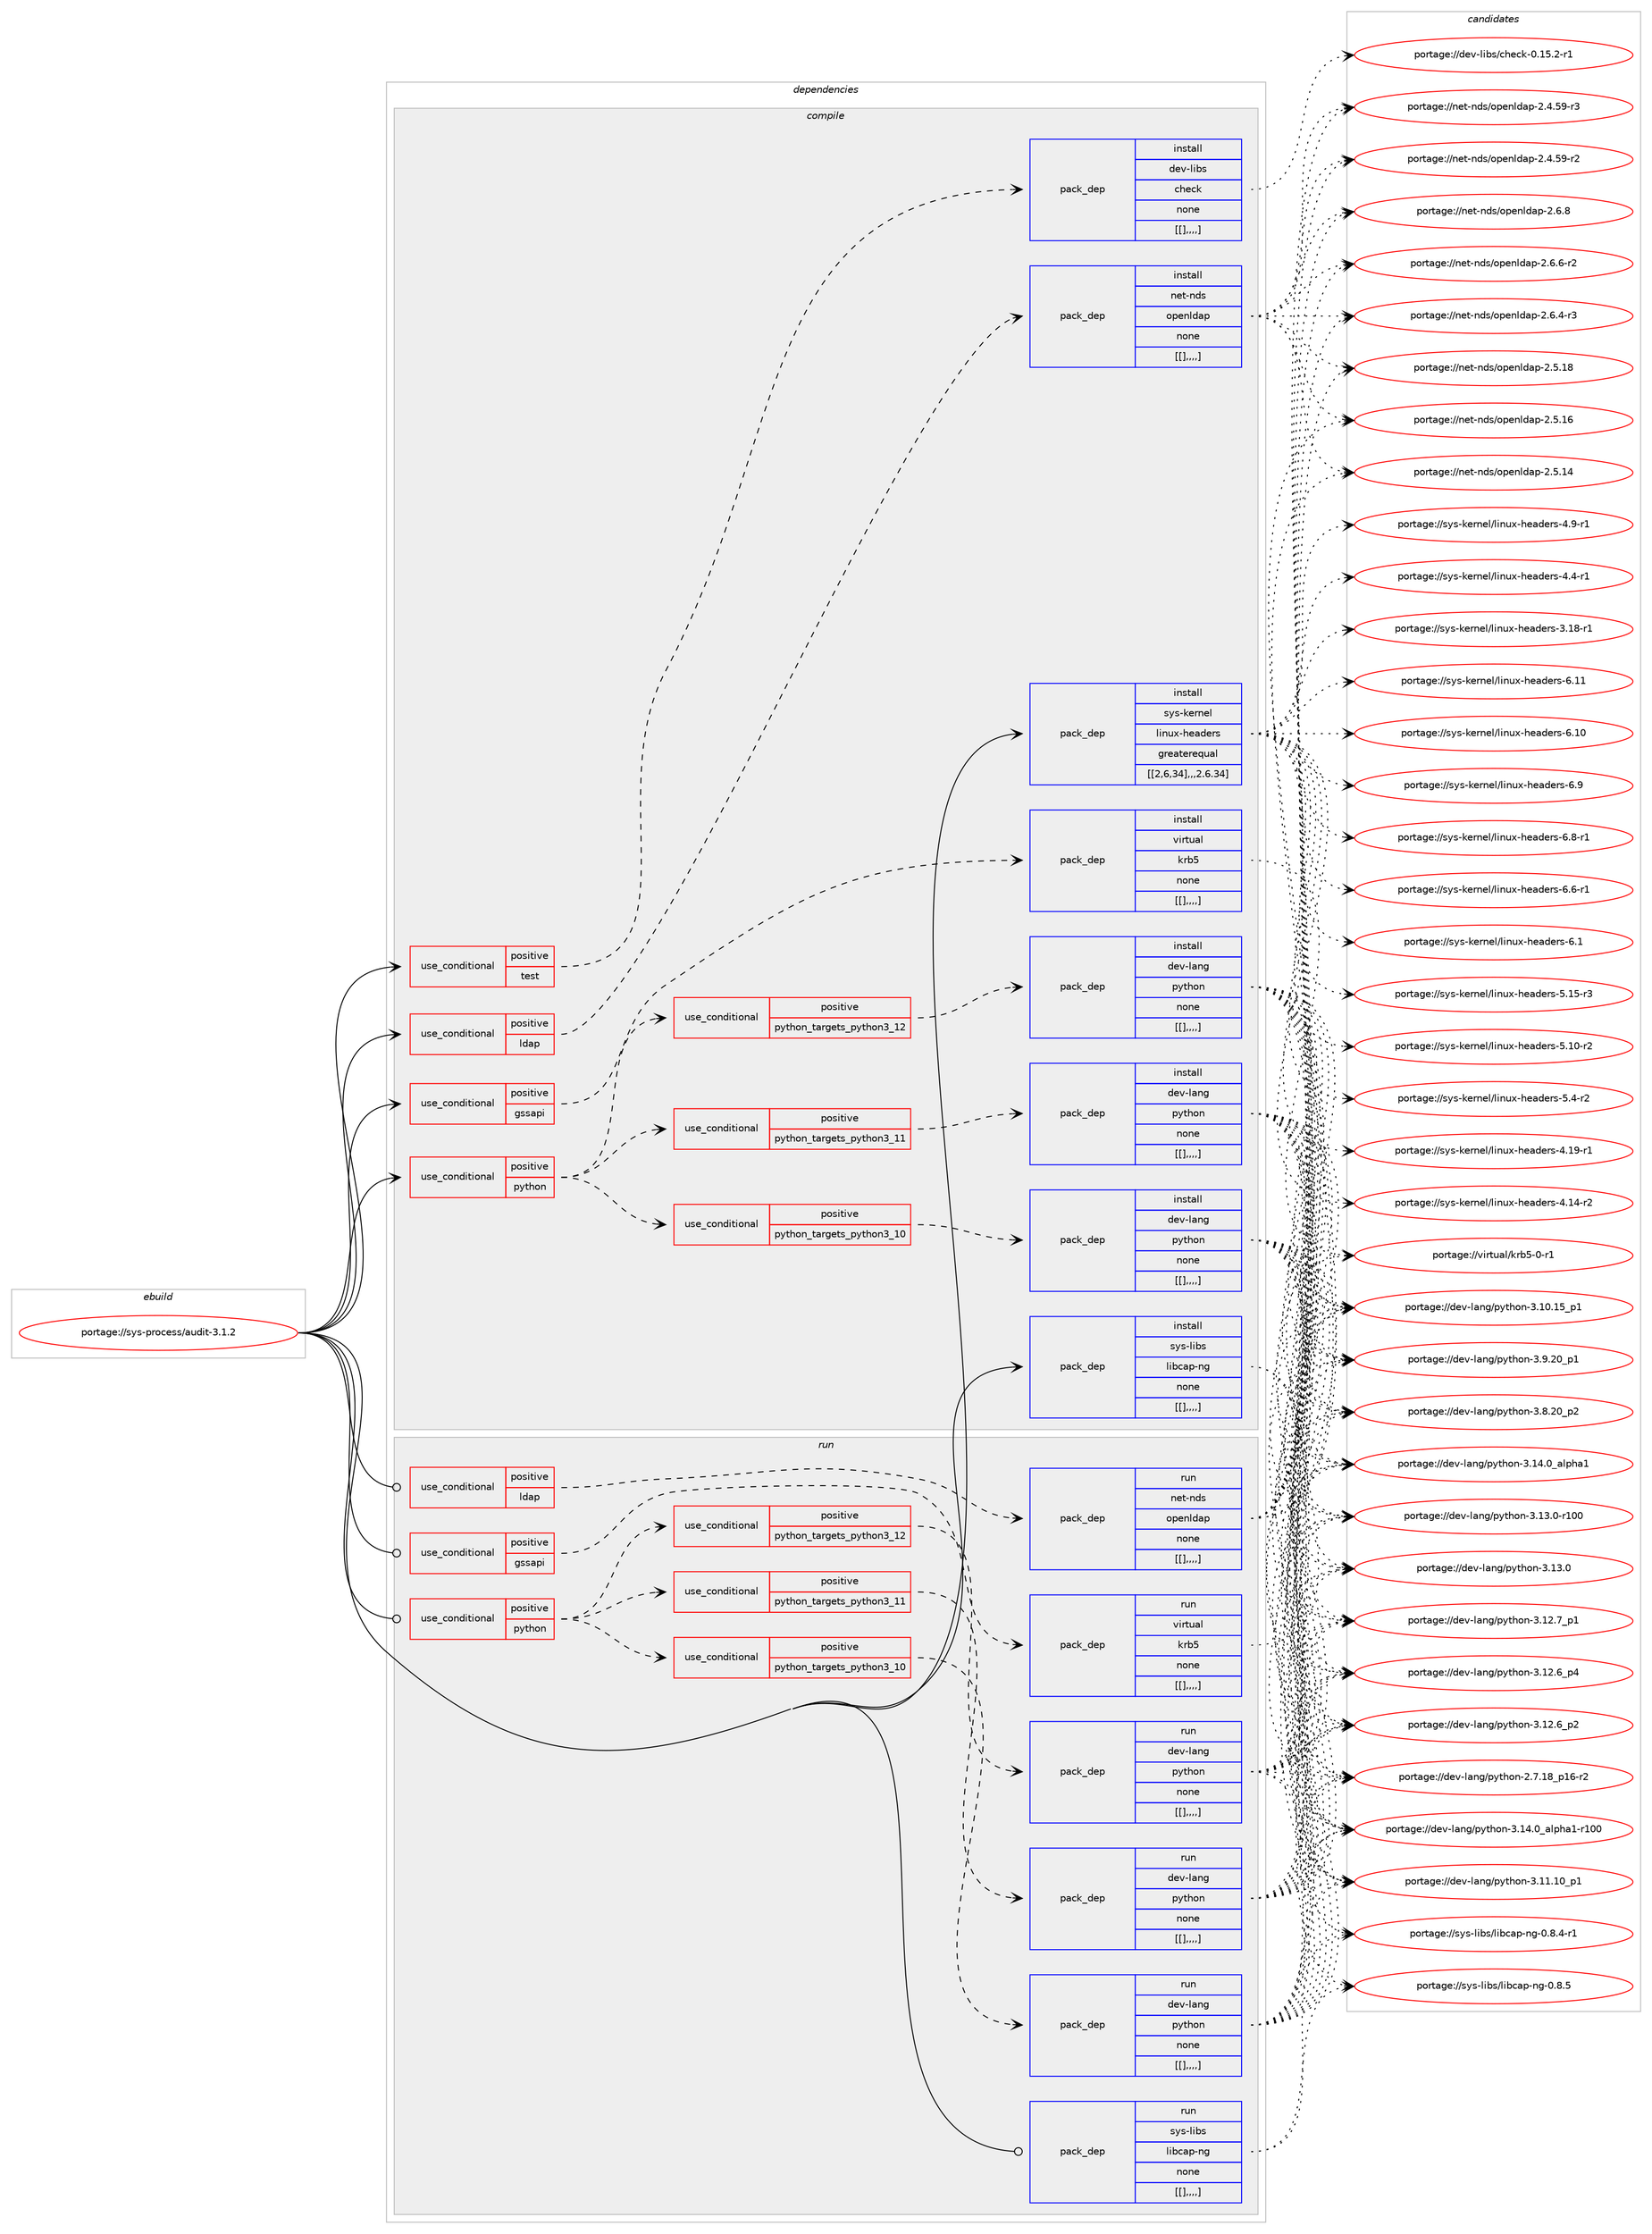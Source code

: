 digraph prolog {

# *************
# Graph options
# *************

newrank=true;
concentrate=true;
compound=true;
graph [rankdir=LR,fontname=Helvetica,fontsize=10,ranksep=1.5];#, ranksep=2.5, nodesep=0.2];
edge  [arrowhead=vee];
node  [fontname=Helvetica,fontsize=10];

# **********
# The ebuild
# **********

subgraph cluster_leftcol {
color=gray;
label=<<i>ebuild</i>>;
id [label="portage://sys-process/audit-3.1.2", color=red, width=4, href="../sys-process/audit-3.1.2.svg"];
}

# ****************
# The dependencies
# ****************

subgraph cluster_midcol {
color=gray;
label=<<i>dependencies</i>>;
subgraph cluster_compile {
fillcolor="#eeeeee";
style=filled;
label=<<i>compile</i>>;
subgraph cond125349 {
dependency467174 [label=<<TABLE BORDER="0" CELLBORDER="1" CELLSPACING="0" CELLPADDING="4"><TR><TD ROWSPAN="3" CELLPADDING="10">use_conditional</TD></TR><TR><TD>positive</TD></TR><TR><TD>gssapi</TD></TR></TABLE>>, shape=none, color=red];
subgraph pack338591 {
dependency467239 [label=<<TABLE BORDER="0" CELLBORDER="1" CELLSPACING="0" CELLPADDING="4" WIDTH="220"><TR><TD ROWSPAN="6" CELLPADDING="30">pack_dep</TD></TR><TR><TD WIDTH="110">install</TD></TR><TR><TD>virtual</TD></TR><TR><TD>krb5</TD></TR><TR><TD>none</TD></TR><TR><TD>[[],,,,]</TD></TR></TABLE>>, shape=none, color=blue];
}
dependency467174:e -> dependency467239:w [weight=20,style="dashed",arrowhead="vee"];
}
id:e -> dependency467174:w [weight=20,style="solid",arrowhead="vee"];
subgraph cond125371 {
dependency467258 [label=<<TABLE BORDER="0" CELLBORDER="1" CELLSPACING="0" CELLPADDING="4"><TR><TD ROWSPAN="3" CELLPADDING="10">use_conditional</TD></TR><TR><TD>positive</TD></TR><TR><TD>ldap</TD></TR></TABLE>>, shape=none, color=red];
subgraph pack338615 {
dependency467305 [label=<<TABLE BORDER="0" CELLBORDER="1" CELLSPACING="0" CELLPADDING="4" WIDTH="220"><TR><TD ROWSPAN="6" CELLPADDING="30">pack_dep</TD></TR><TR><TD WIDTH="110">install</TD></TR><TR><TD>net-nds</TD></TR><TR><TD>openldap</TD></TR><TR><TD>none</TD></TR><TR><TD>[[],,,,]</TD></TR></TABLE>>, shape=none, color=blue];
}
dependency467258:e -> dependency467305:w [weight=20,style="dashed",arrowhead="vee"];
}
id:e -> dependency467258:w [weight=20,style="solid",arrowhead="vee"];
subgraph cond125398 {
dependency467417 [label=<<TABLE BORDER="0" CELLBORDER="1" CELLSPACING="0" CELLPADDING="4"><TR><TD ROWSPAN="3" CELLPADDING="10">use_conditional</TD></TR><TR><TD>positive</TD></TR><TR><TD>python</TD></TR></TABLE>>, shape=none, color=red];
subgraph cond125436 {
dependency467456 [label=<<TABLE BORDER="0" CELLBORDER="1" CELLSPACING="0" CELLPADDING="4"><TR><TD ROWSPAN="3" CELLPADDING="10">use_conditional</TD></TR><TR><TD>positive</TD></TR><TR><TD>python_targets_python3_10</TD></TR></TABLE>>, shape=none, color=red];
subgraph pack338781 {
dependency467514 [label=<<TABLE BORDER="0" CELLBORDER="1" CELLSPACING="0" CELLPADDING="4" WIDTH="220"><TR><TD ROWSPAN="6" CELLPADDING="30">pack_dep</TD></TR><TR><TD WIDTH="110">install</TD></TR><TR><TD>dev-lang</TD></TR><TR><TD>python</TD></TR><TR><TD>none</TD></TR><TR><TD>[[],,,,]</TD></TR></TABLE>>, shape=none, color=blue];
}
dependency467456:e -> dependency467514:w [weight=20,style="dashed",arrowhead="vee"];
}
dependency467417:e -> dependency467456:w [weight=20,style="dashed",arrowhead="vee"];
subgraph cond125482 {
dependency467578 [label=<<TABLE BORDER="0" CELLBORDER="1" CELLSPACING="0" CELLPADDING="4"><TR><TD ROWSPAN="3" CELLPADDING="10">use_conditional</TD></TR><TR><TD>positive</TD></TR><TR><TD>python_targets_python3_11</TD></TR></TABLE>>, shape=none, color=red];
subgraph pack338836 {
dependency467596 [label=<<TABLE BORDER="0" CELLBORDER="1" CELLSPACING="0" CELLPADDING="4" WIDTH="220"><TR><TD ROWSPAN="6" CELLPADDING="30">pack_dep</TD></TR><TR><TD WIDTH="110">install</TD></TR><TR><TD>dev-lang</TD></TR><TR><TD>python</TD></TR><TR><TD>none</TD></TR><TR><TD>[[],,,,]</TD></TR></TABLE>>, shape=none, color=blue];
}
dependency467578:e -> dependency467596:w [weight=20,style="dashed",arrowhead="vee"];
}
dependency467417:e -> dependency467578:w [weight=20,style="dashed",arrowhead="vee"];
subgraph cond125497 {
dependency467632 [label=<<TABLE BORDER="0" CELLBORDER="1" CELLSPACING="0" CELLPADDING="4"><TR><TD ROWSPAN="3" CELLPADDING="10">use_conditional</TD></TR><TR><TD>positive</TD></TR><TR><TD>python_targets_python3_12</TD></TR></TABLE>>, shape=none, color=red];
subgraph pack338859 {
dependency467651 [label=<<TABLE BORDER="0" CELLBORDER="1" CELLSPACING="0" CELLPADDING="4" WIDTH="220"><TR><TD ROWSPAN="6" CELLPADDING="30">pack_dep</TD></TR><TR><TD WIDTH="110">install</TD></TR><TR><TD>dev-lang</TD></TR><TR><TD>python</TD></TR><TR><TD>none</TD></TR><TR><TD>[[],,,,]</TD></TR></TABLE>>, shape=none, color=blue];
}
dependency467632:e -> dependency467651:w [weight=20,style="dashed",arrowhead="vee"];
}
dependency467417:e -> dependency467632:w [weight=20,style="dashed",arrowhead="vee"];
}
id:e -> dependency467417:w [weight=20,style="solid",arrowhead="vee"];
subgraph cond125511 {
dependency467686 [label=<<TABLE BORDER="0" CELLBORDER="1" CELLSPACING="0" CELLPADDING="4"><TR><TD ROWSPAN="3" CELLPADDING="10">use_conditional</TD></TR><TR><TD>positive</TD></TR><TR><TD>test</TD></TR></TABLE>>, shape=none, color=red];
subgraph pack338921 {
dependency467723 [label=<<TABLE BORDER="0" CELLBORDER="1" CELLSPACING="0" CELLPADDING="4" WIDTH="220"><TR><TD ROWSPAN="6" CELLPADDING="30">pack_dep</TD></TR><TR><TD WIDTH="110">install</TD></TR><TR><TD>dev-libs</TD></TR><TR><TD>check</TD></TR><TR><TD>none</TD></TR><TR><TD>[[],,,,]</TD></TR></TABLE>>, shape=none, color=blue];
}
dependency467686:e -> dependency467723:w [weight=20,style="dashed",arrowhead="vee"];
}
id:e -> dependency467686:w [weight=20,style="solid",arrowhead="vee"];
subgraph pack338939 {
dependency467743 [label=<<TABLE BORDER="0" CELLBORDER="1" CELLSPACING="0" CELLPADDING="4" WIDTH="220"><TR><TD ROWSPAN="6" CELLPADDING="30">pack_dep</TD></TR><TR><TD WIDTH="110">install</TD></TR><TR><TD>sys-kernel</TD></TR><TR><TD>linux-headers</TD></TR><TR><TD>greaterequal</TD></TR><TR><TD>[[2,6,34],,,2.6.34]</TD></TR></TABLE>>, shape=none, color=blue];
}
id:e -> dependency467743:w [weight=20,style="solid",arrowhead="vee"];
subgraph pack338940 {
dependency467749 [label=<<TABLE BORDER="0" CELLBORDER="1" CELLSPACING="0" CELLPADDING="4" WIDTH="220"><TR><TD ROWSPAN="6" CELLPADDING="30">pack_dep</TD></TR><TR><TD WIDTH="110">install</TD></TR><TR><TD>sys-libs</TD></TR><TR><TD>libcap-ng</TD></TR><TR><TD>none</TD></TR><TR><TD>[[],,,,]</TD></TR></TABLE>>, shape=none, color=blue];
}
id:e -> dependency467749:w [weight=20,style="solid",arrowhead="vee"];
}
subgraph cluster_compileandrun {
fillcolor="#eeeeee";
style=filled;
label=<<i>compile and run</i>>;
}
subgraph cluster_run {
fillcolor="#eeeeee";
style=filled;
label=<<i>run</i>>;
subgraph cond125541 {
dependency467787 [label=<<TABLE BORDER="0" CELLBORDER="1" CELLSPACING="0" CELLPADDING="4"><TR><TD ROWSPAN="3" CELLPADDING="10">use_conditional</TD></TR><TR><TD>positive</TD></TR><TR><TD>gssapi</TD></TR></TABLE>>, shape=none, color=red];
subgraph pack338966 {
dependency467815 [label=<<TABLE BORDER="0" CELLBORDER="1" CELLSPACING="0" CELLPADDING="4" WIDTH="220"><TR><TD ROWSPAN="6" CELLPADDING="30">pack_dep</TD></TR><TR><TD WIDTH="110">run</TD></TR><TR><TD>virtual</TD></TR><TR><TD>krb5</TD></TR><TR><TD>none</TD></TR><TR><TD>[[],,,,]</TD></TR></TABLE>>, shape=none, color=blue];
}
dependency467787:e -> dependency467815:w [weight=20,style="dashed",arrowhead="vee"];
}
id:e -> dependency467787:w [weight=20,style="solid",arrowhead="odot"];
subgraph cond125566 {
dependency467834 [label=<<TABLE BORDER="0" CELLBORDER="1" CELLSPACING="0" CELLPADDING="4"><TR><TD ROWSPAN="3" CELLPADDING="10">use_conditional</TD></TR><TR><TD>positive</TD></TR><TR><TD>ldap</TD></TR></TABLE>>, shape=none, color=red];
subgraph pack339000 {
dependency467870 [label=<<TABLE BORDER="0" CELLBORDER="1" CELLSPACING="0" CELLPADDING="4" WIDTH="220"><TR><TD ROWSPAN="6" CELLPADDING="30">pack_dep</TD></TR><TR><TD WIDTH="110">run</TD></TR><TR><TD>net-nds</TD></TR><TR><TD>openldap</TD></TR><TR><TD>none</TD></TR><TR><TD>[[],,,,]</TD></TR></TABLE>>, shape=none, color=blue];
}
dependency467834:e -> dependency467870:w [weight=20,style="dashed",arrowhead="vee"];
}
id:e -> dependency467834:w [weight=20,style="solid",arrowhead="odot"];
subgraph cond125588 {
dependency467936 [label=<<TABLE BORDER="0" CELLBORDER="1" CELLSPACING="0" CELLPADDING="4"><TR><TD ROWSPAN="3" CELLPADDING="10">use_conditional</TD></TR><TR><TD>positive</TD></TR><TR><TD>python</TD></TR></TABLE>>, shape=none, color=red];
subgraph cond125608 {
dependency467939 [label=<<TABLE BORDER="0" CELLBORDER="1" CELLSPACING="0" CELLPADDING="4"><TR><TD ROWSPAN="3" CELLPADDING="10">use_conditional</TD></TR><TR><TD>positive</TD></TR><TR><TD>python_targets_python3_10</TD></TR></TABLE>>, shape=none, color=red];
subgraph pack339072 {
dependency467972 [label=<<TABLE BORDER="0" CELLBORDER="1" CELLSPACING="0" CELLPADDING="4" WIDTH="220"><TR><TD ROWSPAN="6" CELLPADDING="30">pack_dep</TD></TR><TR><TD WIDTH="110">run</TD></TR><TR><TD>dev-lang</TD></TR><TR><TD>python</TD></TR><TR><TD>none</TD></TR><TR><TD>[[],,,,]</TD></TR></TABLE>>, shape=none, color=blue];
}
dependency467939:e -> dependency467972:w [weight=20,style="dashed",arrowhead="vee"];
}
dependency467936:e -> dependency467939:w [weight=20,style="dashed",arrowhead="vee"];
subgraph cond125625 {
dependency467984 [label=<<TABLE BORDER="0" CELLBORDER="1" CELLSPACING="0" CELLPADDING="4"><TR><TD ROWSPAN="3" CELLPADDING="10">use_conditional</TD></TR><TR><TD>positive</TD></TR><TR><TD>python_targets_python3_11</TD></TR></TABLE>>, shape=none, color=red];
subgraph pack339099 {
dependency468016 [label=<<TABLE BORDER="0" CELLBORDER="1" CELLSPACING="0" CELLPADDING="4" WIDTH="220"><TR><TD ROWSPAN="6" CELLPADDING="30">pack_dep</TD></TR><TR><TD WIDTH="110">run</TD></TR><TR><TD>dev-lang</TD></TR><TR><TD>python</TD></TR><TR><TD>none</TD></TR><TR><TD>[[],,,,]</TD></TR></TABLE>>, shape=none, color=blue];
}
dependency467984:e -> dependency468016:w [weight=20,style="dashed",arrowhead="vee"];
}
dependency467936:e -> dependency467984:w [weight=20,style="dashed",arrowhead="vee"];
subgraph cond125644 {
dependency468069 [label=<<TABLE BORDER="0" CELLBORDER="1" CELLSPACING="0" CELLPADDING="4"><TR><TD ROWSPAN="3" CELLPADDING="10">use_conditional</TD></TR><TR><TD>positive</TD></TR><TR><TD>python_targets_python3_12</TD></TR></TABLE>>, shape=none, color=red];
subgraph pack339160 {
dependency468124 [label=<<TABLE BORDER="0" CELLBORDER="1" CELLSPACING="0" CELLPADDING="4" WIDTH="220"><TR><TD ROWSPAN="6" CELLPADDING="30">pack_dep</TD></TR><TR><TD WIDTH="110">run</TD></TR><TR><TD>dev-lang</TD></TR><TR><TD>python</TD></TR><TR><TD>none</TD></TR><TR><TD>[[],,,,]</TD></TR></TABLE>>, shape=none, color=blue];
}
dependency468069:e -> dependency468124:w [weight=20,style="dashed",arrowhead="vee"];
}
dependency467936:e -> dependency468069:w [weight=20,style="dashed",arrowhead="vee"];
}
id:e -> dependency467936:w [weight=20,style="solid",arrowhead="odot"];
subgraph pack339213 {
dependency468184 [label=<<TABLE BORDER="0" CELLBORDER="1" CELLSPACING="0" CELLPADDING="4" WIDTH="220"><TR><TD ROWSPAN="6" CELLPADDING="30">pack_dep</TD></TR><TR><TD WIDTH="110">run</TD></TR><TR><TD>sys-libs</TD></TR><TR><TD>libcap-ng</TD></TR><TR><TD>none</TD></TR><TR><TD>[[],,,,]</TD></TR></TABLE>>, shape=none, color=blue];
}
id:e -> dependency468184:w [weight=20,style="solid",arrowhead="odot"];
}
}

# **************
# The candidates
# **************

subgraph cluster_choices {
rank=same;
color=gray;
label=<<i>candidates</i>>;

subgraph choice338776 {
color=black;
nodesep=1;
choice1181051141161179710847107114985345484511449 [label="portage://virtual/krb5-0-r1", color=red, width=4,href="../virtual/krb5-0-r1.svg"];
dependency467239:e -> choice1181051141161179710847107114985345484511449:w [style=dotted,weight="100"];
}
subgraph choice338793 {
color=black;
nodesep=1;
choice110101116451101001154711111210111010810097112455046544656 [label="portage://net-nds/openldap-2.6.8", color=red, width=4,href="../net-nds/openldap-2.6.8.svg"];
choice1101011164511010011547111112101110108100971124550465446544511450 [label="portage://net-nds/openldap-2.6.6-r2", color=red, width=4,href="../net-nds/openldap-2.6.6-r2.svg"];
choice1101011164511010011547111112101110108100971124550465446524511451 [label="portage://net-nds/openldap-2.6.4-r3", color=red, width=4,href="../net-nds/openldap-2.6.4-r3.svg"];
choice11010111645110100115471111121011101081009711245504653464956 [label="portage://net-nds/openldap-2.5.18", color=red, width=4,href="../net-nds/openldap-2.5.18.svg"];
choice11010111645110100115471111121011101081009711245504653464954 [label="portage://net-nds/openldap-2.5.16", color=red, width=4,href="../net-nds/openldap-2.5.16.svg"];
choice11010111645110100115471111121011101081009711245504653464952 [label="portage://net-nds/openldap-2.5.14", color=red, width=4,href="../net-nds/openldap-2.5.14.svg"];
choice110101116451101001154711111210111010810097112455046524653574511451 [label="portage://net-nds/openldap-2.4.59-r3", color=red, width=4,href="../net-nds/openldap-2.4.59-r3.svg"];
choice110101116451101001154711111210111010810097112455046524653574511450 [label="portage://net-nds/openldap-2.4.59-r2", color=red, width=4,href="../net-nds/openldap-2.4.59-r2.svg"];
dependency467305:e -> choice110101116451101001154711111210111010810097112455046544656:w [style=dotted,weight="100"];
dependency467305:e -> choice1101011164511010011547111112101110108100971124550465446544511450:w [style=dotted,weight="100"];
dependency467305:e -> choice1101011164511010011547111112101110108100971124550465446524511451:w [style=dotted,weight="100"];
dependency467305:e -> choice11010111645110100115471111121011101081009711245504653464956:w [style=dotted,weight="100"];
dependency467305:e -> choice11010111645110100115471111121011101081009711245504653464954:w [style=dotted,weight="100"];
dependency467305:e -> choice11010111645110100115471111121011101081009711245504653464952:w [style=dotted,weight="100"];
dependency467305:e -> choice110101116451101001154711111210111010810097112455046524653574511451:w [style=dotted,weight="100"];
dependency467305:e -> choice110101116451101001154711111210111010810097112455046524653574511450:w [style=dotted,weight="100"];
}
subgraph choice338798 {
color=black;
nodesep=1;
choice100101118451089711010347112121116104111110455146495246489597108112104974945114494848 [label="portage://dev-lang/python-3.14.0_alpha1-r100", color=red, width=4,href="../dev-lang/python-3.14.0_alpha1-r100.svg"];
choice1001011184510897110103471121211161041111104551464952464895971081121049749 [label="portage://dev-lang/python-3.14.0_alpha1", color=red, width=4,href="../dev-lang/python-3.14.0_alpha1.svg"];
choice1001011184510897110103471121211161041111104551464951464845114494848 [label="portage://dev-lang/python-3.13.0-r100", color=red, width=4,href="../dev-lang/python-3.13.0-r100.svg"];
choice10010111845108971101034711212111610411111045514649514648 [label="portage://dev-lang/python-3.13.0", color=red, width=4,href="../dev-lang/python-3.13.0.svg"];
choice100101118451089711010347112121116104111110455146495046559511249 [label="portage://dev-lang/python-3.12.7_p1", color=red, width=4,href="../dev-lang/python-3.12.7_p1.svg"];
choice100101118451089711010347112121116104111110455146495046549511252 [label="portage://dev-lang/python-3.12.6_p4", color=red, width=4,href="../dev-lang/python-3.12.6_p4.svg"];
choice100101118451089711010347112121116104111110455146495046549511250 [label="portage://dev-lang/python-3.12.6_p2", color=red, width=4,href="../dev-lang/python-3.12.6_p2.svg"];
choice10010111845108971101034711212111610411111045514649494649489511249 [label="portage://dev-lang/python-3.11.10_p1", color=red, width=4,href="../dev-lang/python-3.11.10_p1.svg"];
choice10010111845108971101034711212111610411111045514649484649539511249 [label="portage://dev-lang/python-3.10.15_p1", color=red, width=4,href="../dev-lang/python-3.10.15_p1.svg"];
choice100101118451089711010347112121116104111110455146574650489511249 [label="portage://dev-lang/python-3.9.20_p1", color=red, width=4,href="../dev-lang/python-3.9.20_p1.svg"];
choice100101118451089711010347112121116104111110455146564650489511250 [label="portage://dev-lang/python-3.8.20_p2", color=red, width=4,href="../dev-lang/python-3.8.20_p2.svg"];
choice100101118451089711010347112121116104111110455046554649569511249544511450 [label="portage://dev-lang/python-2.7.18_p16-r2", color=red, width=4,href="../dev-lang/python-2.7.18_p16-r2.svg"];
dependency467514:e -> choice100101118451089711010347112121116104111110455146495246489597108112104974945114494848:w [style=dotted,weight="100"];
dependency467514:e -> choice1001011184510897110103471121211161041111104551464952464895971081121049749:w [style=dotted,weight="100"];
dependency467514:e -> choice1001011184510897110103471121211161041111104551464951464845114494848:w [style=dotted,weight="100"];
dependency467514:e -> choice10010111845108971101034711212111610411111045514649514648:w [style=dotted,weight="100"];
dependency467514:e -> choice100101118451089711010347112121116104111110455146495046559511249:w [style=dotted,weight="100"];
dependency467514:e -> choice100101118451089711010347112121116104111110455146495046549511252:w [style=dotted,weight="100"];
dependency467514:e -> choice100101118451089711010347112121116104111110455146495046549511250:w [style=dotted,weight="100"];
dependency467514:e -> choice10010111845108971101034711212111610411111045514649494649489511249:w [style=dotted,weight="100"];
dependency467514:e -> choice10010111845108971101034711212111610411111045514649484649539511249:w [style=dotted,weight="100"];
dependency467514:e -> choice100101118451089711010347112121116104111110455146574650489511249:w [style=dotted,weight="100"];
dependency467514:e -> choice100101118451089711010347112121116104111110455146564650489511250:w [style=dotted,weight="100"];
dependency467514:e -> choice100101118451089711010347112121116104111110455046554649569511249544511450:w [style=dotted,weight="100"];
}
subgraph choice338823 {
color=black;
nodesep=1;
choice100101118451089711010347112121116104111110455146495246489597108112104974945114494848 [label="portage://dev-lang/python-3.14.0_alpha1-r100", color=red, width=4,href="../dev-lang/python-3.14.0_alpha1-r100.svg"];
choice1001011184510897110103471121211161041111104551464952464895971081121049749 [label="portage://dev-lang/python-3.14.0_alpha1", color=red, width=4,href="../dev-lang/python-3.14.0_alpha1.svg"];
choice1001011184510897110103471121211161041111104551464951464845114494848 [label="portage://dev-lang/python-3.13.0-r100", color=red, width=4,href="../dev-lang/python-3.13.0-r100.svg"];
choice10010111845108971101034711212111610411111045514649514648 [label="portage://dev-lang/python-3.13.0", color=red, width=4,href="../dev-lang/python-3.13.0.svg"];
choice100101118451089711010347112121116104111110455146495046559511249 [label="portage://dev-lang/python-3.12.7_p1", color=red, width=4,href="../dev-lang/python-3.12.7_p1.svg"];
choice100101118451089711010347112121116104111110455146495046549511252 [label="portage://dev-lang/python-3.12.6_p4", color=red, width=4,href="../dev-lang/python-3.12.6_p4.svg"];
choice100101118451089711010347112121116104111110455146495046549511250 [label="portage://dev-lang/python-3.12.6_p2", color=red, width=4,href="../dev-lang/python-3.12.6_p2.svg"];
choice10010111845108971101034711212111610411111045514649494649489511249 [label="portage://dev-lang/python-3.11.10_p1", color=red, width=4,href="../dev-lang/python-3.11.10_p1.svg"];
choice10010111845108971101034711212111610411111045514649484649539511249 [label="portage://dev-lang/python-3.10.15_p1", color=red, width=4,href="../dev-lang/python-3.10.15_p1.svg"];
choice100101118451089711010347112121116104111110455146574650489511249 [label="portage://dev-lang/python-3.9.20_p1", color=red, width=4,href="../dev-lang/python-3.9.20_p1.svg"];
choice100101118451089711010347112121116104111110455146564650489511250 [label="portage://dev-lang/python-3.8.20_p2", color=red, width=4,href="../dev-lang/python-3.8.20_p2.svg"];
choice100101118451089711010347112121116104111110455046554649569511249544511450 [label="portage://dev-lang/python-2.7.18_p16-r2", color=red, width=4,href="../dev-lang/python-2.7.18_p16-r2.svg"];
dependency467596:e -> choice100101118451089711010347112121116104111110455146495246489597108112104974945114494848:w [style=dotted,weight="100"];
dependency467596:e -> choice1001011184510897110103471121211161041111104551464952464895971081121049749:w [style=dotted,weight="100"];
dependency467596:e -> choice1001011184510897110103471121211161041111104551464951464845114494848:w [style=dotted,weight="100"];
dependency467596:e -> choice10010111845108971101034711212111610411111045514649514648:w [style=dotted,weight="100"];
dependency467596:e -> choice100101118451089711010347112121116104111110455146495046559511249:w [style=dotted,weight="100"];
dependency467596:e -> choice100101118451089711010347112121116104111110455146495046549511252:w [style=dotted,weight="100"];
dependency467596:e -> choice100101118451089711010347112121116104111110455146495046549511250:w [style=dotted,weight="100"];
dependency467596:e -> choice10010111845108971101034711212111610411111045514649494649489511249:w [style=dotted,weight="100"];
dependency467596:e -> choice10010111845108971101034711212111610411111045514649484649539511249:w [style=dotted,weight="100"];
dependency467596:e -> choice100101118451089711010347112121116104111110455146574650489511249:w [style=dotted,weight="100"];
dependency467596:e -> choice100101118451089711010347112121116104111110455146564650489511250:w [style=dotted,weight="100"];
dependency467596:e -> choice100101118451089711010347112121116104111110455046554649569511249544511450:w [style=dotted,weight="100"];
}
subgraph choice338835 {
color=black;
nodesep=1;
choice100101118451089711010347112121116104111110455146495246489597108112104974945114494848 [label="portage://dev-lang/python-3.14.0_alpha1-r100", color=red, width=4,href="../dev-lang/python-3.14.0_alpha1-r100.svg"];
choice1001011184510897110103471121211161041111104551464952464895971081121049749 [label="portage://dev-lang/python-3.14.0_alpha1", color=red, width=4,href="../dev-lang/python-3.14.0_alpha1.svg"];
choice1001011184510897110103471121211161041111104551464951464845114494848 [label="portage://dev-lang/python-3.13.0-r100", color=red, width=4,href="../dev-lang/python-3.13.0-r100.svg"];
choice10010111845108971101034711212111610411111045514649514648 [label="portage://dev-lang/python-3.13.0", color=red, width=4,href="../dev-lang/python-3.13.0.svg"];
choice100101118451089711010347112121116104111110455146495046559511249 [label="portage://dev-lang/python-3.12.7_p1", color=red, width=4,href="../dev-lang/python-3.12.7_p1.svg"];
choice100101118451089711010347112121116104111110455146495046549511252 [label="portage://dev-lang/python-3.12.6_p4", color=red, width=4,href="../dev-lang/python-3.12.6_p4.svg"];
choice100101118451089711010347112121116104111110455146495046549511250 [label="portage://dev-lang/python-3.12.6_p2", color=red, width=4,href="../dev-lang/python-3.12.6_p2.svg"];
choice10010111845108971101034711212111610411111045514649494649489511249 [label="portage://dev-lang/python-3.11.10_p1", color=red, width=4,href="../dev-lang/python-3.11.10_p1.svg"];
choice10010111845108971101034711212111610411111045514649484649539511249 [label="portage://dev-lang/python-3.10.15_p1", color=red, width=4,href="../dev-lang/python-3.10.15_p1.svg"];
choice100101118451089711010347112121116104111110455146574650489511249 [label="portage://dev-lang/python-3.9.20_p1", color=red, width=4,href="../dev-lang/python-3.9.20_p1.svg"];
choice100101118451089711010347112121116104111110455146564650489511250 [label="portage://dev-lang/python-3.8.20_p2", color=red, width=4,href="../dev-lang/python-3.8.20_p2.svg"];
choice100101118451089711010347112121116104111110455046554649569511249544511450 [label="portage://dev-lang/python-2.7.18_p16-r2", color=red, width=4,href="../dev-lang/python-2.7.18_p16-r2.svg"];
dependency467651:e -> choice100101118451089711010347112121116104111110455146495246489597108112104974945114494848:w [style=dotted,weight="100"];
dependency467651:e -> choice1001011184510897110103471121211161041111104551464952464895971081121049749:w [style=dotted,weight="100"];
dependency467651:e -> choice1001011184510897110103471121211161041111104551464951464845114494848:w [style=dotted,weight="100"];
dependency467651:e -> choice10010111845108971101034711212111610411111045514649514648:w [style=dotted,weight="100"];
dependency467651:e -> choice100101118451089711010347112121116104111110455146495046559511249:w [style=dotted,weight="100"];
dependency467651:e -> choice100101118451089711010347112121116104111110455146495046549511252:w [style=dotted,weight="100"];
dependency467651:e -> choice100101118451089711010347112121116104111110455146495046549511250:w [style=dotted,weight="100"];
dependency467651:e -> choice10010111845108971101034711212111610411111045514649494649489511249:w [style=dotted,weight="100"];
dependency467651:e -> choice10010111845108971101034711212111610411111045514649484649539511249:w [style=dotted,weight="100"];
dependency467651:e -> choice100101118451089711010347112121116104111110455146574650489511249:w [style=dotted,weight="100"];
dependency467651:e -> choice100101118451089711010347112121116104111110455146564650489511250:w [style=dotted,weight="100"];
dependency467651:e -> choice100101118451089711010347112121116104111110455046554649569511249544511450:w [style=dotted,weight="100"];
}
subgraph choice338848 {
color=black;
nodesep=1;
choice1001011184510810598115479910410199107454846495346504511449 [label="portage://dev-libs/check-0.15.2-r1", color=red, width=4,href="../dev-libs/check-0.15.2-r1.svg"];
dependency467723:e -> choice1001011184510810598115479910410199107454846495346504511449:w [style=dotted,weight="100"];
}
subgraph choice338893 {
color=black;
nodesep=1;
choice115121115451071011141101011084710810511011712045104101971001011141154554464949 [label="portage://sys-kernel/linux-headers-6.11", color=red, width=4,href="../sys-kernel/linux-headers-6.11.svg"];
choice115121115451071011141101011084710810511011712045104101971001011141154554464948 [label="portage://sys-kernel/linux-headers-6.10", color=red, width=4,href="../sys-kernel/linux-headers-6.10.svg"];
choice1151211154510710111411010110847108105110117120451041019710010111411545544657 [label="portage://sys-kernel/linux-headers-6.9", color=red, width=4,href="../sys-kernel/linux-headers-6.9.svg"];
choice11512111545107101114110101108471081051101171204510410197100101114115455446564511449 [label="portage://sys-kernel/linux-headers-6.8-r1", color=red, width=4,href="../sys-kernel/linux-headers-6.8-r1.svg"];
choice11512111545107101114110101108471081051101171204510410197100101114115455446544511449 [label="portage://sys-kernel/linux-headers-6.6-r1", color=red, width=4,href="../sys-kernel/linux-headers-6.6-r1.svg"];
choice1151211154510710111411010110847108105110117120451041019710010111411545544649 [label="portage://sys-kernel/linux-headers-6.1", color=red, width=4,href="../sys-kernel/linux-headers-6.1.svg"];
choice1151211154510710111411010110847108105110117120451041019710010111411545534649534511451 [label="portage://sys-kernel/linux-headers-5.15-r3", color=red, width=4,href="../sys-kernel/linux-headers-5.15-r3.svg"];
choice1151211154510710111411010110847108105110117120451041019710010111411545534649484511450 [label="portage://sys-kernel/linux-headers-5.10-r2", color=red, width=4,href="../sys-kernel/linux-headers-5.10-r2.svg"];
choice11512111545107101114110101108471081051101171204510410197100101114115455346524511450 [label="portage://sys-kernel/linux-headers-5.4-r2", color=red, width=4,href="../sys-kernel/linux-headers-5.4-r2.svg"];
choice1151211154510710111411010110847108105110117120451041019710010111411545524649574511449 [label="portage://sys-kernel/linux-headers-4.19-r1", color=red, width=4,href="../sys-kernel/linux-headers-4.19-r1.svg"];
choice1151211154510710111411010110847108105110117120451041019710010111411545524649524511450 [label="portage://sys-kernel/linux-headers-4.14-r2", color=red, width=4,href="../sys-kernel/linux-headers-4.14-r2.svg"];
choice11512111545107101114110101108471081051101171204510410197100101114115455246574511449 [label="portage://sys-kernel/linux-headers-4.9-r1", color=red, width=4,href="../sys-kernel/linux-headers-4.9-r1.svg"];
choice11512111545107101114110101108471081051101171204510410197100101114115455246524511449 [label="portage://sys-kernel/linux-headers-4.4-r1", color=red, width=4,href="../sys-kernel/linux-headers-4.4-r1.svg"];
choice1151211154510710111411010110847108105110117120451041019710010111411545514649564511449 [label="portage://sys-kernel/linux-headers-3.18-r1", color=red, width=4,href="../sys-kernel/linux-headers-3.18-r1.svg"];
dependency467743:e -> choice115121115451071011141101011084710810511011712045104101971001011141154554464949:w [style=dotted,weight="100"];
dependency467743:e -> choice115121115451071011141101011084710810511011712045104101971001011141154554464948:w [style=dotted,weight="100"];
dependency467743:e -> choice1151211154510710111411010110847108105110117120451041019710010111411545544657:w [style=dotted,weight="100"];
dependency467743:e -> choice11512111545107101114110101108471081051101171204510410197100101114115455446564511449:w [style=dotted,weight="100"];
dependency467743:e -> choice11512111545107101114110101108471081051101171204510410197100101114115455446544511449:w [style=dotted,weight="100"];
dependency467743:e -> choice1151211154510710111411010110847108105110117120451041019710010111411545544649:w [style=dotted,weight="100"];
dependency467743:e -> choice1151211154510710111411010110847108105110117120451041019710010111411545534649534511451:w [style=dotted,weight="100"];
dependency467743:e -> choice1151211154510710111411010110847108105110117120451041019710010111411545534649484511450:w [style=dotted,weight="100"];
dependency467743:e -> choice11512111545107101114110101108471081051101171204510410197100101114115455346524511450:w [style=dotted,weight="100"];
dependency467743:e -> choice1151211154510710111411010110847108105110117120451041019710010111411545524649574511449:w [style=dotted,weight="100"];
dependency467743:e -> choice1151211154510710111411010110847108105110117120451041019710010111411545524649524511450:w [style=dotted,weight="100"];
dependency467743:e -> choice11512111545107101114110101108471081051101171204510410197100101114115455246574511449:w [style=dotted,weight="100"];
dependency467743:e -> choice11512111545107101114110101108471081051101171204510410197100101114115455246524511449:w [style=dotted,weight="100"];
dependency467743:e -> choice1151211154510710111411010110847108105110117120451041019710010111411545514649564511449:w [style=dotted,weight="100"];
}
subgraph choice338913 {
color=black;
nodesep=1;
choice11512111545108105981154710810598999711245110103454846564653 [label="portage://sys-libs/libcap-ng-0.8.5", color=red, width=4,href="../sys-libs/libcap-ng-0.8.5.svg"];
choice115121115451081059811547108105989997112451101034548465646524511449 [label="portage://sys-libs/libcap-ng-0.8.4-r1", color=red, width=4,href="../sys-libs/libcap-ng-0.8.4-r1.svg"];
dependency467749:e -> choice11512111545108105981154710810598999711245110103454846564653:w [style=dotted,weight="100"];
dependency467749:e -> choice115121115451081059811547108105989997112451101034548465646524511449:w [style=dotted,weight="100"];
}
subgraph choice339048 {
color=black;
nodesep=1;
choice1181051141161179710847107114985345484511449 [label="portage://virtual/krb5-0-r1", color=red, width=4,href="../virtual/krb5-0-r1.svg"];
dependency467815:e -> choice1181051141161179710847107114985345484511449:w [style=dotted,weight="100"];
}
subgraph choice339051 {
color=black;
nodesep=1;
choice110101116451101001154711111210111010810097112455046544656 [label="portage://net-nds/openldap-2.6.8", color=red, width=4,href="../net-nds/openldap-2.6.8.svg"];
choice1101011164511010011547111112101110108100971124550465446544511450 [label="portage://net-nds/openldap-2.6.6-r2", color=red, width=4,href="../net-nds/openldap-2.6.6-r2.svg"];
choice1101011164511010011547111112101110108100971124550465446524511451 [label="portage://net-nds/openldap-2.6.4-r3", color=red, width=4,href="../net-nds/openldap-2.6.4-r3.svg"];
choice11010111645110100115471111121011101081009711245504653464956 [label="portage://net-nds/openldap-2.5.18", color=red, width=4,href="../net-nds/openldap-2.5.18.svg"];
choice11010111645110100115471111121011101081009711245504653464954 [label="portage://net-nds/openldap-2.5.16", color=red, width=4,href="../net-nds/openldap-2.5.16.svg"];
choice11010111645110100115471111121011101081009711245504653464952 [label="portage://net-nds/openldap-2.5.14", color=red, width=4,href="../net-nds/openldap-2.5.14.svg"];
choice110101116451101001154711111210111010810097112455046524653574511451 [label="portage://net-nds/openldap-2.4.59-r3", color=red, width=4,href="../net-nds/openldap-2.4.59-r3.svg"];
choice110101116451101001154711111210111010810097112455046524653574511450 [label="portage://net-nds/openldap-2.4.59-r2", color=red, width=4,href="../net-nds/openldap-2.4.59-r2.svg"];
dependency467870:e -> choice110101116451101001154711111210111010810097112455046544656:w [style=dotted,weight="100"];
dependency467870:e -> choice1101011164511010011547111112101110108100971124550465446544511450:w [style=dotted,weight="100"];
dependency467870:e -> choice1101011164511010011547111112101110108100971124550465446524511451:w [style=dotted,weight="100"];
dependency467870:e -> choice11010111645110100115471111121011101081009711245504653464956:w [style=dotted,weight="100"];
dependency467870:e -> choice11010111645110100115471111121011101081009711245504653464954:w [style=dotted,weight="100"];
dependency467870:e -> choice11010111645110100115471111121011101081009711245504653464952:w [style=dotted,weight="100"];
dependency467870:e -> choice110101116451101001154711111210111010810097112455046524653574511451:w [style=dotted,weight="100"];
dependency467870:e -> choice110101116451101001154711111210111010810097112455046524653574511450:w [style=dotted,weight="100"];
}
subgraph choice339083 {
color=black;
nodesep=1;
choice100101118451089711010347112121116104111110455146495246489597108112104974945114494848 [label="portage://dev-lang/python-3.14.0_alpha1-r100", color=red, width=4,href="../dev-lang/python-3.14.0_alpha1-r100.svg"];
choice1001011184510897110103471121211161041111104551464952464895971081121049749 [label="portage://dev-lang/python-3.14.0_alpha1", color=red, width=4,href="../dev-lang/python-3.14.0_alpha1.svg"];
choice1001011184510897110103471121211161041111104551464951464845114494848 [label="portage://dev-lang/python-3.13.0-r100", color=red, width=4,href="../dev-lang/python-3.13.0-r100.svg"];
choice10010111845108971101034711212111610411111045514649514648 [label="portage://dev-lang/python-3.13.0", color=red, width=4,href="../dev-lang/python-3.13.0.svg"];
choice100101118451089711010347112121116104111110455146495046559511249 [label="portage://dev-lang/python-3.12.7_p1", color=red, width=4,href="../dev-lang/python-3.12.7_p1.svg"];
choice100101118451089711010347112121116104111110455146495046549511252 [label="portage://dev-lang/python-3.12.6_p4", color=red, width=4,href="../dev-lang/python-3.12.6_p4.svg"];
choice100101118451089711010347112121116104111110455146495046549511250 [label="portage://dev-lang/python-3.12.6_p2", color=red, width=4,href="../dev-lang/python-3.12.6_p2.svg"];
choice10010111845108971101034711212111610411111045514649494649489511249 [label="portage://dev-lang/python-3.11.10_p1", color=red, width=4,href="../dev-lang/python-3.11.10_p1.svg"];
choice10010111845108971101034711212111610411111045514649484649539511249 [label="portage://dev-lang/python-3.10.15_p1", color=red, width=4,href="../dev-lang/python-3.10.15_p1.svg"];
choice100101118451089711010347112121116104111110455146574650489511249 [label="portage://dev-lang/python-3.9.20_p1", color=red, width=4,href="../dev-lang/python-3.9.20_p1.svg"];
choice100101118451089711010347112121116104111110455146564650489511250 [label="portage://dev-lang/python-3.8.20_p2", color=red, width=4,href="../dev-lang/python-3.8.20_p2.svg"];
choice100101118451089711010347112121116104111110455046554649569511249544511450 [label="portage://dev-lang/python-2.7.18_p16-r2", color=red, width=4,href="../dev-lang/python-2.7.18_p16-r2.svg"];
dependency467972:e -> choice100101118451089711010347112121116104111110455146495246489597108112104974945114494848:w [style=dotted,weight="100"];
dependency467972:e -> choice1001011184510897110103471121211161041111104551464952464895971081121049749:w [style=dotted,weight="100"];
dependency467972:e -> choice1001011184510897110103471121211161041111104551464951464845114494848:w [style=dotted,weight="100"];
dependency467972:e -> choice10010111845108971101034711212111610411111045514649514648:w [style=dotted,weight="100"];
dependency467972:e -> choice100101118451089711010347112121116104111110455146495046559511249:w [style=dotted,weight="100"];
dependency467972:e -> choice100101118451089711010347112121116104111110455146495046549511252:w [style=dotted,weight="100"];
dependency467972:e -> choice100101118451089711010347112121116104111110455146495046549511250:w [style=dotted,weight="100"];
dependency467972:e -> choice10010111845108971101034711212111610411111045514649494649489511249:w [style=dotted,weight="100"];
dependency467972:e -> choice10010111845108971101034711212111610411111045514649484649539511249:w [style=dotted,weight="100"];
dependency467972:e -> choice100101118451089711010347112121116104111110455146574650489511249:w [style=dotted,weight="100"];
dependency467972:e -> choice100101118451089711010347112121116104111110455146564650489511250:w [style=dotted,weight="100"];
dependency467972:e -> choice100101118451089711010347112121116104111110455046554649569511249544511450:w [style=dotted,weight="100"];
}
subgraph choice339099 {
color=black;
nodesep=1;
choice100101118451089711010347112121116104111110455146495246489597108112104974945114494848 [label="portage://dev-lang/python-3.14.0_alpha1-r100", color=red, width=4,href="../dev-lang/python-3.14.0_alpha1-r100.svg"];
choice1001011184510897110103471121211161041111104551464952464895971081121049749 [label="portage://dev-lang/python-3.14.0_alpha1", color=red, width=4,href="../dev-lang/python-3.14.0_alpha1.svg"];
choice1001011184510897110103471121211161041111104551464951464845114494848 [label="portage://dev-lang/python-3.13.0-r100", color=red, width=4,href="../dev-lang/python-3.13.0-r100.svg"];
choice10010111845108971101034711212111610411111045514649514648 [label="portage://dev-lang/python-3.13.0", color=red, width=4,href="../dev-lang/python-3.13.0.svg"];
choice100101118451089711010347112121116104111110455146495046559511249 [label="portage://dev-lang/python-3.12.7_p1", color=red, width=4,href="../dev-lang/python-3.12.7_p1.svg"];
choice100101118451089711010347112121116104111110455146495046549511252 [label="portage://dev-lang/python-3.12.6_p4", color=red, width=4,href="../dev-lang/python-3.12.6_p4.svg"];
choice100101118451089711010347112121116104111110455146495046549511250 [label="portage://dev-lang/python-3.12.6_p2", color=red, width=4,href="../dev-lang/python-3.12.6_p2.svg"];
choice10010111845108971101034711212111610411111045514649494649489511249 [label="portage://dev-lang/python-3.11.10_p1", color=red, width=4,href="../dev-lang/python-3.11.10_p1.svg"];
choice10010111845108971101034711212111610411111045514649484649539511249 [label="portage://dev-lang/python-3.10.15_p1", color=red, width=4,href="../dev-lang/python-3.10.15_p1.svg"];
choice100101118451089711010347112121116104111110455146574650489511249 [label="portage://dev-lang/python-3.9.20_p1", color=red, width=4,href="../dev-lang/python-3.9.20_p1.svg"];
choice100101118451089711010347112121116104111110455146564650489511250 [label="portage://dev-lang/python-3.8.20_p2", color=red, width=4,href="../dev-lang/python-3.8.20_p2.svg"];
choice100101118451089711010347112121116104111110455046554649569511249544511450 [label="portage://dev-lang/python-2.7.18_p16-r2", color=red, width=4,href="../dev-lang/python-2.7.18_p16-r2.svg"];
dependency468016:e -> choice100101118451089711010347112121116104111110455146495246489597108112104974945114494848:w [style=dotted,weight="100"];
dependency468016:e -> choice1001011184510897110103471121211161041111104551464952464895971081121049749:w [style=dotted,weight="100"];
dependency468016:e -> choice1001011184510897110103471121211161041111104551464951464845114494848:w [style=dotted,weight="100"];
dependency468016:e -> choice10010111845108971101034711212111610411111045514649514648:w [style=dotted,weight="100"];
dependency468016:e -> choice100101118451089711010347112121116104111110455146495046559511249:w [style=dotted,weight="100"];
dependency468016:e -> choice100101118451089711010347112121116104111110455146495046549511252:w [style=dotted,weight="100"];
dependency468016:e -> choice100101118451089711010347112121116104111110455146495046549511250:w [style=dotted,weight="100"];
dependency468016:e -> choice10010111845108971101034711212111610411111045514649494649489511249:w [style=dotted,weight="100"];
dependency468016:e -> choice10010111845108971101034711212111610411111045514649484649539511249:w [style=dotted,weight="100"];
dependency468016:e -> choice100101118451089711010347112121116104111110455146574650489511249:w [style=dotted,weight="100"];
dependency468016:e -> choice100101118451089711010347112121116104111110455146564650489511250:w [style=dotted,weight="100"];
dependency468016:e -> choice100101118451089711010347112121116104111110455046554649569511249544511450:w [style=dotted,weight="100"];
}
subgraph choice339158 {
color=black;
nodesep=1;
choice100101118451089711010347112121116104111110455146495246489597108112104974945114494848 [label="portage://dev-lang/python-3.14.0_alpha1-r100", color=red, width=4,href="../dev-lang/python-3.14.0_alpha1-r100.svg"];
choice1001011184510897110103471121211161041111104551464952464895971081121049749 [label="portage://dev-lang/python-3.14.0_alpha1", color=red, width=4,href="../dev-lang/python-3.14.0_alpha1.svg"];
choice1001011184510897110103471121211161041111104551464951464845114494848 [label="portage://dev-lang/python-3.13.0-r100", color=red, width=4,href="../dev-lang/python-3.13.0-r100.svg"];
choice10010111845108971101034711212111610411111045514649514648 [label="portage://dev-lang/python-3.13.0", color=red, width=4,href="../dev-lang/python-3.13.0.svg"];
choice100101118451089711010347112121116104111110455146495046559511249 [label="portage://dev-lang/python-3.12.7_p1", color=red, width=4,href="../dev-lang/python-3.12.7_p1.svg"];
choice100101118451089711010347112121116104111110455146495046549511252 [label="portage://dev-lang/python-3.12.6_p4", color=red, width=4,href="../dev-lang/python-3.12.6_p4.svg"];
choice100101118451089711010347112121116104111110455146495046549511250 [label="portage://dev-lang/python-3.12.6_p2", color=red, width=4,href="../dev-lang/python-3.12.6_p2.svg"];
choice10010111845108971101034711212111610411111045514649494649489511249 [label="portage://dev-lang/python-3.11.10_p1", color=red, width=4,href="../dev-lang/python-3.11.10_p1.svg"];
choice10010111845108971101034711212111610411111045514649484649539511249 [label="portage://dev-lang/python-3.10.15_p1", color=red, width=4,href="../dev-lang/python-3.10.15_p1.svg"];
choice100101118451089711010347112121116104111110455146574650489511249 [label="portage://dev-lang/python-3.9.20_p1", color=red, width=4,href="../dev-lang/python-3.9.20_p1.svg"];
choice100101118451089711010347112121116104111110455146564650489511250 [label="portage://dev-lang/python-3.8.20_p2", color=red, width=4,href="../dev-lang/python-3.8.20_p2.svg"];
choice100101118451089711010347112121116104111110455046554649569511249544511450 [label="portage://dev-lang/python-2.7.18_p16-r2", color=red, width=4,href="../dev-lang/python-2.7.18_p16-r2.svg"];
dependency468124:e -> choice100101118451089711010347112121116104111110455146495246489597108112104974945114494848:w [style=dotted,weight="100"];
dependency468124:e -> choice1001011184510897110103471121211161041111104551464952464895971081121049749:w [style=dotted,weight="100"];
dependency468124:e -> choice1001011184510897110103471121211161041111104551464951464845114494848:w [style=dotted,weight="100"];
dependency468124:e -> choice10010111845108971101034711212111610411111045514649514648:w [style=dotted,weight="100"];
dependency468124:e -> choice100101118451089711010347112121116104111110455146495046559511249:w [style=dotted,weight="100"];
dependency468124:e -> choice100101118451089711010347112121116104111110455146495046549511252:w [style=dotted,weight="100"];
dependency468124:e -> choice100101118451089711010347112121116104111110455146495046549511250:w [style=dotted,weight="100"];
dependency468124:e -> choice10010111845108971101034711212111610411111045514649494649489511249:w [style=dotted,weight="100"];
dependency468124:e -> choice10010111845108971101034711212111610411111045514649484649539511249:w [style=dotted,weight="100"];
dependency468124:e -> choice100101118451089711010347112121116104111110455146574650489511249:w [style=dotted,weight="100"];
dependency468124:e -> choice100101118451089711010347112121116104111110455146564650489511250:w [style=dotted,weight="100"];
dependency468124:e -> choice100101118451089711010347112121116104111110455046554649569511249544511450:w [style=dotted,weight="100"];
}
subgraph choice339188 {
color=black;
nodesep=1;
choice11512111545108105981154710810598999711245110103454846564653 [label="portage://sys-libs/libcap-ng-0.8.5", color=red, width=4,href="../sys-libs/libcap-ng-0.8.5.svg"];
choice115121115451081059811547108105989997112451101034548465646524511449 [label="portage://sys-libs/libcap-ng-0.8.4-r1", color=red, width=4,href="../sys-libs/libcap-ng-0.8.4-r1.svg"];
dependency468184:e -> choice11512111545108105981154710810598999711245110103454846564653:w [style=dotted,weight="100"];
dependency468184:e -> choice115121115451081059811547108105989997112451101034548465646524511449:w [style=dotted,weight="100"];
}
}

}
